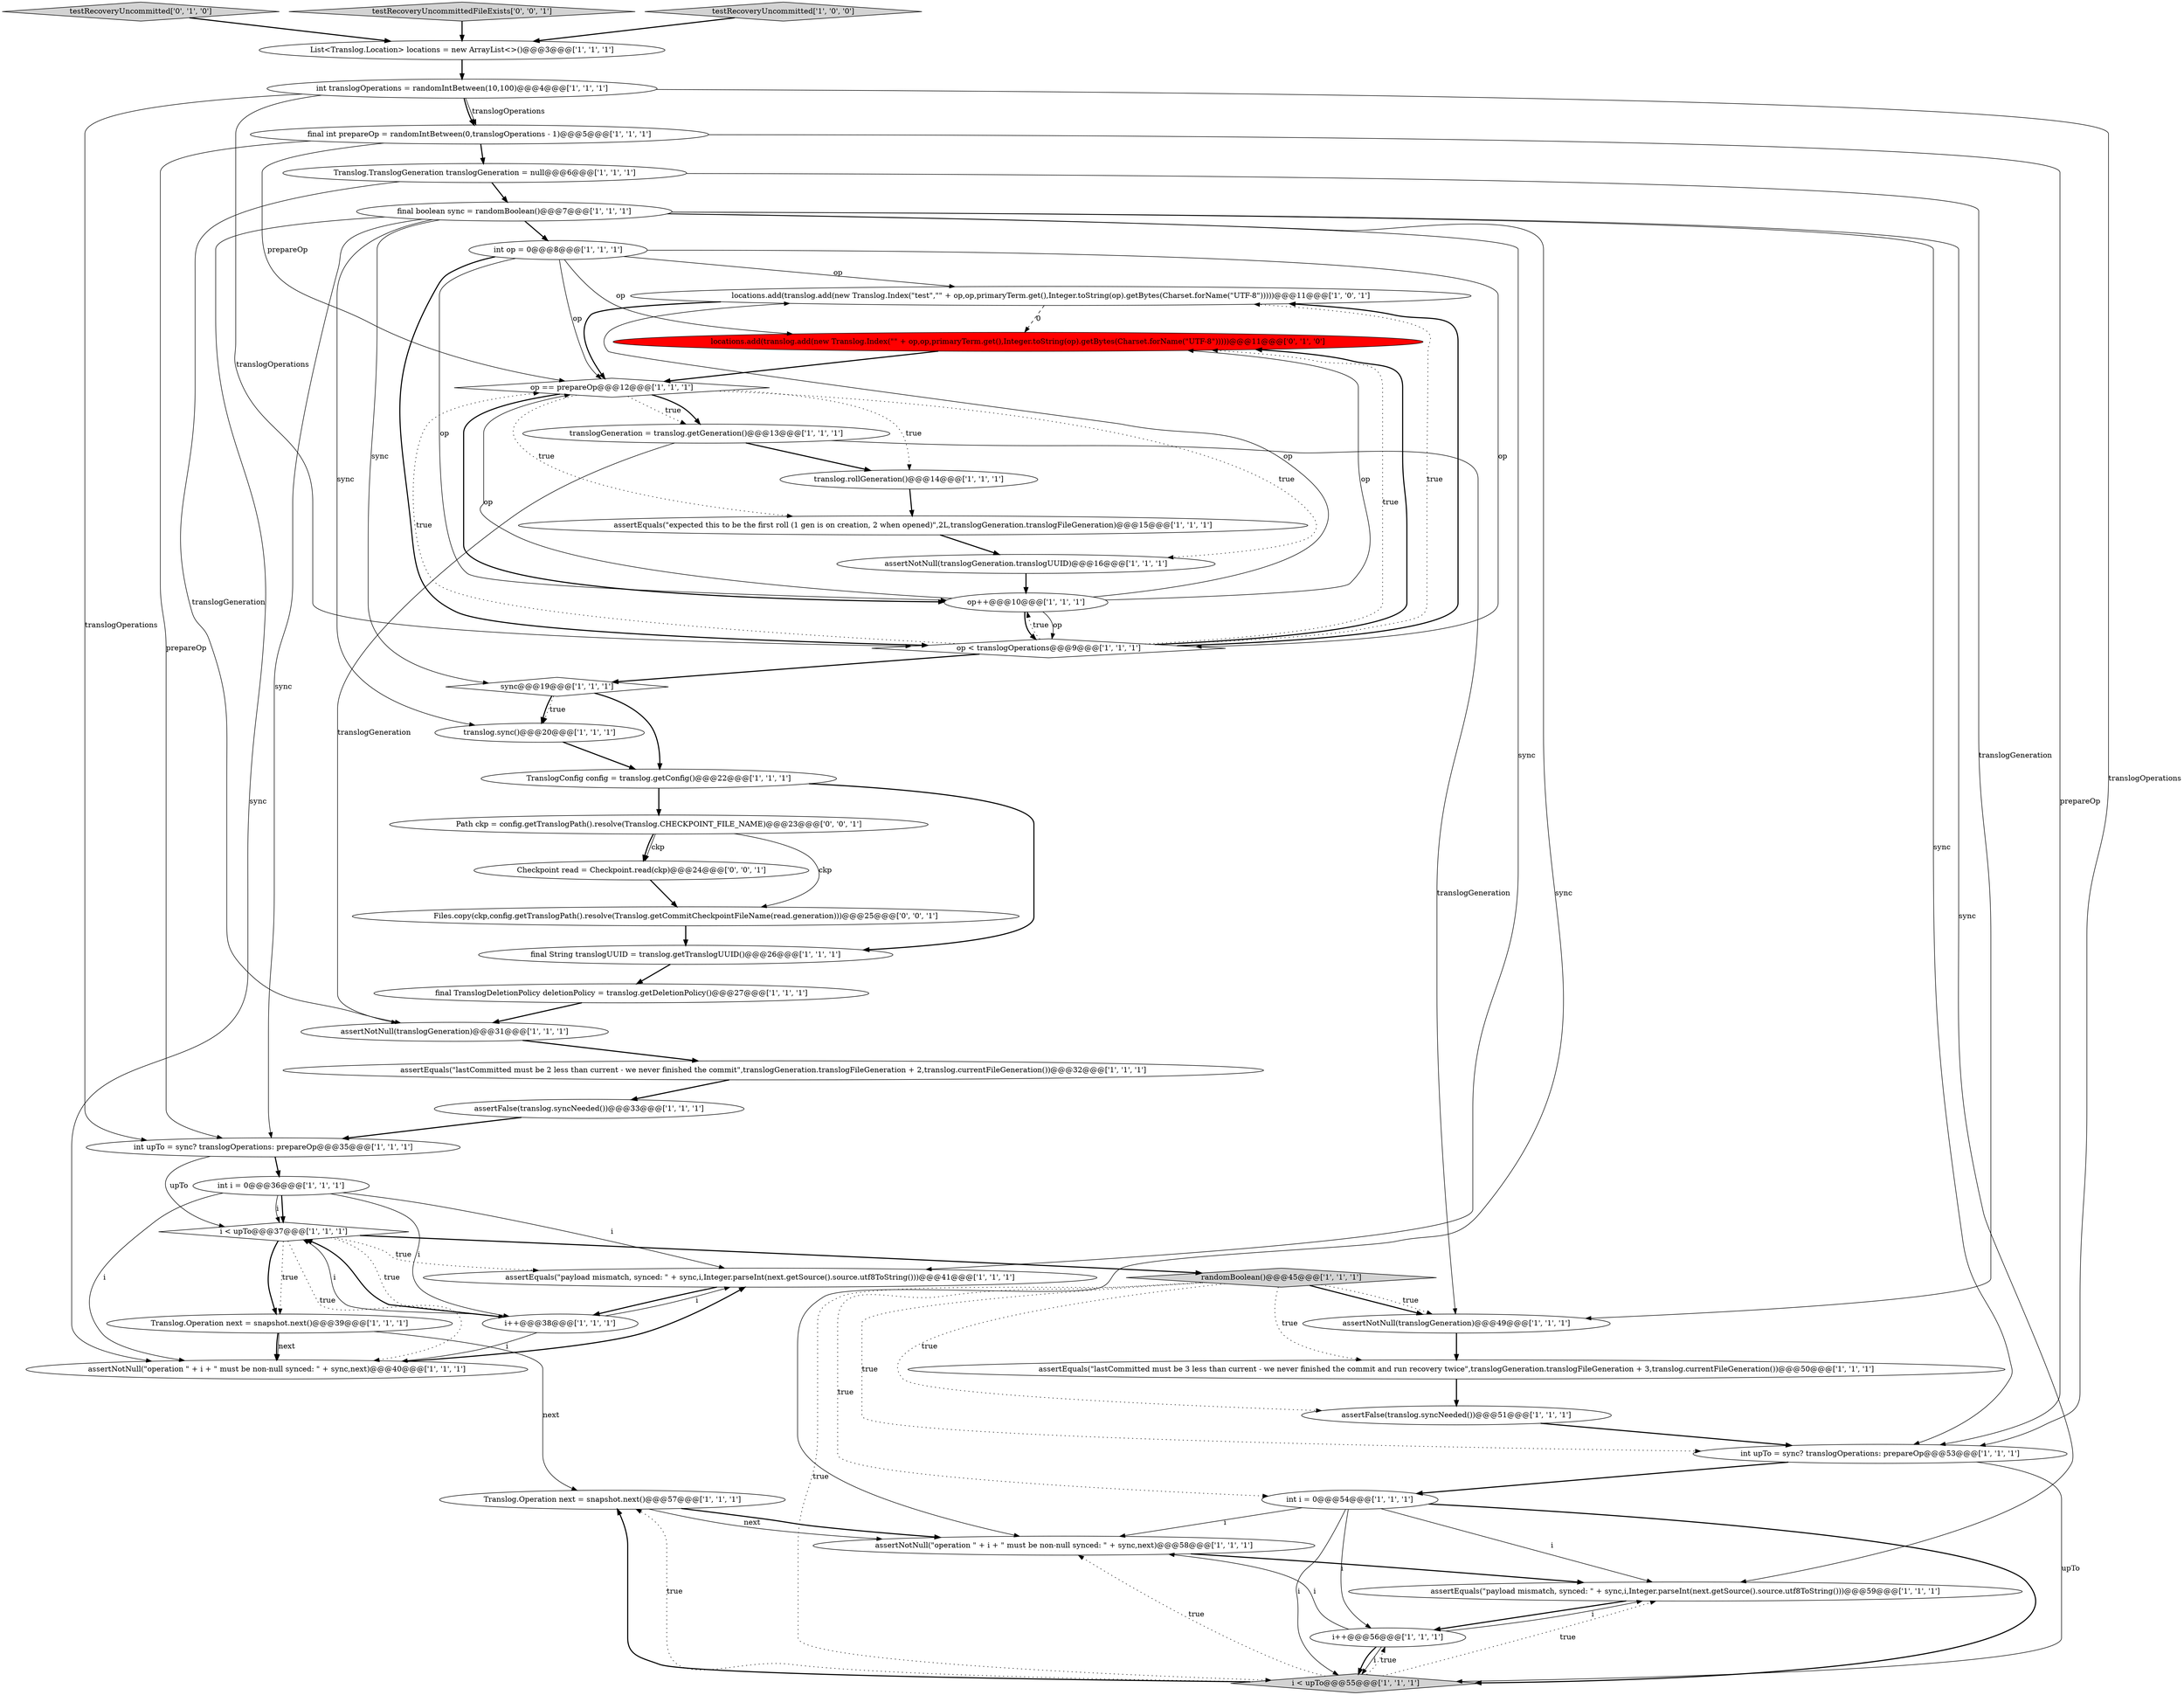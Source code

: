 digraph {
41 [style = filled, label = "testRecoveryUncommitted['0', '1', '0']", fillcolor = lightgray, shape = diamond image = "AAA0AAABBB2BBB"];
9 [style = filled, label = "Translog.Operation next = snapshot.next()@@@57@@@['1', '1', '1']", fillcolor = white, shape = ellipse image = "AAA0AAABBB1BBB"];
25 [style = filled, label = "i < upTo@@@37@@@['1', '1', '1']", fillcolor = white, shape = diamond image = "AAA0AAABBB1BBB"];
19 [style = filled, label = "translog.sync()@@@20@@@['1', '1', '1']", fillcolor = white, shape = ellipse image = "AAA0AAABBB1BBB"];
28 [style = filled, label = "assertEquals(\"payload mismatch, synced: \" + sync,i,Integer.parseInt(next.getSource().source.utf8ToString()))@@@59@@@['1', '1', '1']", fillcolor = white, shape = ellipse image = "AAA0AAABBB1BBB"];
30 [style = filled, label = "assertNotNull(translogGeneration)@@@49@@@['1', '1', '1']", fillcolor = white, shape = ellipse image = "AAA0AAABBB1BBB"];
44 [style = filled, label = "testRecoveryUncommittedFileExists['0', '0', '1']", fillcolor = lightgray, shape = diamond image = "AAA0AAABBB3BBB"];
23 [style = filled, label = "assertEquals(\"lastCommitted must be 3 less than current - we never finished the commit and run recovery twice\",translogGeneration.translogFileGeneration + 3,translog.currentFileGeneration())@@@50@@@['1', '1', '1']", fillcolor = white, shape = ellipse image = "AAA0AAABBB1BBB"];
18 [style = filled, label = "Translog.TranslogGeneration translogGeneration = null@@@6@@@['1', '1', '1']", fillcolor = white, shape = ellipse image = "AAA0AAABBB1BBB"];
1 [style = filled, label = "locations.add(translog.add(new Translog.Index(\"test\",\"\" + op,op,primaryTerm.get(),Integer.toString(op).getBytes(Charset.forName(\"UTF-8\")))))@@@11@@@['1', '0', '1']", fillcolor = white, shape = ellipse image = "AAA0AAABBB1BBB"];
14 [style = filled, label = "assertEquals(\"payload mismatch, synced: \" + sync,i,Integer.parseInt(next.getSource().source.utf8ToString()))@@@41@@@['1', '1', '1']", fillcolor = white, shape = ellipse image = "AAA0AAABBB1BBB"];
27 [style = filled, label = "assertFalse(translog.syncNeeded())@@@51@@@['1', '1', '1']", fillcolor = white, shape = ellipse image = "AAA0AAABBB1BBB"];
46 [style = filled, label = "Files.copy(ckp,config.getTranslogPath().resolve(Translog.getCommitCheckpointFileName(read.generation)))@@@25@@@['0', '0', '1']", fillcolor = white, shape = ellipse image = "AAA0AAABBB3BBB"];
34 [style = filled, label = "assertFalse(translog.syncNeeded())@@@33@@@['1', '1', '1']", fillcolor = white, shape = ellipse image = "AAA0AAABBB1BBB"];
16 [style = filled, label = "Translog.Operation next = snapshot.next()@@@39@@@['1', '1', '1']", fillcolor = white, shape = ellipse image = "AAA0AAABBB1BBB"];
17 [style = filled, label = "List<Translog.Location> locations = new ArrayList<>()@@@3@@@['1', '1', '1']", fillcolor = white, shape = ellipse image = "AAA0AAABBB1BBB"];
2 [style = filled, label = "assertEquals(\"lastCommitted must be 2 less than current - we never finished the commit\",translogGeneration.translogFileGeneration + 2,translog.currentFileGeneration())@@@32@@@['1', '1', '1']", fillcolor = white, shape = ellipse image = "AAA0AAABBB1BBB"];
42 [style = filled, label = "locations.add(translog.add(new Translog.Index(\"\" + op,op,primaryTerm.get(),Integer.toString(op).getBytes(Charset.forName(\"UTF-8\")))))@@@11@@@['0', '1', '0']", fillcolor = red, shape = ellipse image = "AAA1AAABBB2BBB"];
31 [style = filled, label = "assertNotNull(translogGeneration)@@@31@@@['1', '1', '1']", fillcolor = white, shape = ellipse image = "AAA0AAABBB1BBB"];
22 [style = filled, label = "i < upTo@@@55@@@['1', '1', '1']", fillcolor = lightgray, shape = diamond image = "AAA0AAABBB1BBB"];
21 [style = filled, label = "final TranslogDeletionPolicy deletionPolicy = translog.getDeletionPolicy()@@@27@@@['1', '1', '1']", fillcolor = white, shape = ellipse image = "AAA0AAABBB1BBB"];
36 [style = filled, label = "i++@@@56@@@['1', '1', '1']", fillcolor = white, shape = ellipse image = "AAA0AAABBB1BBB"];
20 [style = filled, label = "int upTo = sync? translogOperations: prepareOp@@@35@@@['1', '1', '1']", fillcolor = white, shape = ellipse image = "AAA0AAABBB1BBB"];
5 [style = filled, label = "int upTo = sync? translogOperations: prepareOp@@@53@@@['1', '1', '1']", fillcolor = white, shape = ellipse image = "AAA0AAABBB1BBB"];
12 [style = filled, label = "int i = 0@@@54@@@['1', '1', '1']", fillcolor = white, shape = ellipse image = "AAA0AAABBB1BBB"];
0 [style = filled, label = "assertNotNull(translogGeneration.translogUUID)@@@16@@@['1', '1', '1']", fillcolor = white, shape = ellipse image = "AAA0AAABBB1BBB"];
13 [style = filled, label = "sync@@@19@@@['1', '1', '1']", fillcolor = white, shape = diamond image = "AAA0AAABBB1BBB"];
37 [style = filled, label = "final boolean sync = randomBoolean()@@@7@@@['1', '1', '1']", fillcolor = white, shape = ellipse image = "AAA0AAABBB1BBB"];
24 [style = filled, label = "assertNotNull(\"operation \" + i + \" must be non-null synced: \" + sync,next)@@@58@@@['1', '1', '1']", fillcolor = white, shape = ellipse image = "AAA0AAABBB1BBB"];
40 [style = filled, label = "op++@@@10@@@['1', '1', '1']", fillcolor = white, shape = ellipse image = "AAA0AAABBB1BBB"];
8 [style = filled, label = "randomBoolean()@@@45@@@['1', '1', '1']", fillcolor = lightgray, shape = diamond image = "AAA0AAABBB1BBB"];
33 [style = filled, label = "translogGeneration = translog.getGeneration()@@@13@@@['1', '1', '1']", fillcolor = white, shape = ellipse image = "AAA0AAABBB1BBB"];
43 [style = filled, label = "Checkpoint read = Checkpoint.read(ckp)@@@24@@@['0', '0', '1']", fillcolor = white, shape = ellipse image = "AAA0AAABBB3BBB"];
32 [style = filled, label = "assertNotNull(\"operation \" + i + \" must be non-null synced: \" + sync,next)@@@40@@@['1', '1', '1']", fillcolor = white, shape = ellipse image = "AAA0AAABBB1BBB"];
7 [style = filled, label = "final String translogUUID = translog.getTranslogUUID()@@@26@@@['1', '1', '1']", fillcolor = white, shape = ellipse image = "AAA0AAABBB1BBB"];
38 [style = filled, label = "TranslogConfig config = translog.getConfig()@@@22@@@['1', '1', '1']", fillcolor = white, shape = ellipse image = "AAA0AAABBB1BBB"];
15 [style = filled, label = "int translogOperations = randomIntBetween(10,100)@@@4@@@['1', '1', '1']", fillcolor = white, shape = ellipse image = "AAA0AAABBB1BBB"];
10 [style = filled, label = "final int prepareOp = randomIntBetween(0,translogOperations - 1)@@@5@@@['1', '1', '1']", fillcolor = white, shape = ellipse image = "AAA0AAABBB1BBB"];
4 [style = filled, label = "int op = 0@@@8@@@['1', '1', '1']", fillcolor = white, shape = ellipse image = "AAA0AAABBB1BBB"];
26 [style = filled, label = "testRecoveryUncommitted['1', '0', '0']", fillcolor = lightgray, shape = diamond image = "AAA0AAABBB1BBB"];
45 [style = filled, label = "Path ckp = config.getTranslogPath().resolve(Translog.CHECKPOINT_FILE_NAME)@@@23@@@['0', '0', '1']", fillcolor = white, shape = ellipse image = "AAA0AAABBB3BBB"];
29 [style = filled, label = "int i = 0@@@36@@@['1', '1', '1']", fillcolor = white, shape = ellipse image = "AAA0AAABBB1BBB"];
6 [style = filled, label = "i++@@@38@@@['1', '1', '1']", fillcolor = white, shape = ellipse image = "AAA0AAABBB1BBB"];
35 [style = filled, label = "op < translogOperations@@@9@@@['1', '1', '1']", fillcolor = white, shape = diamond image = "AAA0AAABBB1BBB"];
39 [style = filled, label = "assertEquals(\"expected this to be the first roll (1 gen is on creation, 2 when opened)\",2L,translogGeneration.translogFileGeneration)@@@15@@@['1', '1', '1']", fillcolor = white, shape = ellipse image = "AAA0AAABBB1BBB"];
3 [style = filled, label = "op == prepareOp@@@12@@@['1', '1', '1']", fillcolor = white, shape = diamond image = "AAA0AAABBB1BBB"];
11 [style = filled, label = "translog.rollGeneration()@@@14@@@['1', '1', '1']", fillcolor = white, shape = ellipse image = "AAA0AAABBB1BBB"];
1->42 [style = dashed, label="0"];
8->30 [style = bold, label=""];
8->30 [style = dotted, label="true"];
15->10 [style = bold, label=""];
4->1 [style = solid, label="op"];
40->1 [style = solid, label="op"];
34->20 [style = bold, label=""];
45->43 [style = solid, label="ckp"];
20->25 [style = solid, label="upTo"];
3->33 [style = dotted, label="true"];
29->14 [style = solid, label="i"];
35->42 [style = dotted, label="true"];
45->46 [style = solid, label="ckp"];
12->28 [style = solid, label="i"];
37->13 [style = solid, label="sync"];
37->28 [style = solid, label="sync"];
35->1 [style = dotted, label="true"];
33->11 [style = bold, label=""];
21->31 [style = bold, label=""];
45->43 [style = bold, label=""];
10->3 [style = solid, label="prepareOp"];
38->7 [style = bold, label=""];
46->7 [style = bold, label=""];
3->0 [style = dotted, label="true"];
8->22 [style = dotted, label="true"];
42->3 [style = bold, label=""];
0->40 [style = bold, label=""];
27->5 [style = bold, label=""];
9->24 [style = bold, label=""];
12->22 [style = bold, label=""];
12->24 [style = solid, label="i"];
24->28 [style = bold, label=""];
25->32 [style = dotted, label="true"];
15->35 [style = solid, label="translogOperations"];
37->5 [style = solid, label="sync"];
28->36 [style = bold, label=""];
26->17 [style = bold, label=""];
22->9 [style = bold, label=""];
2->34 [style = bold, label=""];
13->19 [style = dotted, label="true"];
8->23 [style = dotted, label="true"];
31->2 [style = bold, label=""];
16->32 [style = bold, label=""];
38->45 [style = bold, label=""];
3->33 [style = bold, label=""];
22->24 [style = dotted, label="true"];
37->19 [style = solid, label="sync"];
44->17 [style = bold, label=""];
43->46 [style = bold, label=""];
37->14 [style = solid, label="sync"];
16->9 [style = solid, label="next"];
36->22 [style = solid, label="i"];
36->24 [style = solid, label="i"];
8->12 [style = dotted, label="true"];
17->15 [style = bold, label=""];
25->6 [style = dotted, label="true"];
4->40 [style = solid, label="op"];
37->24 [style = solid, label="sync"];
10->5 [style = solid, label="prepareOp"];
22->9 [style = dotted, label="true"];
19->38 [style = bold, label=""];
14->6 [style = bold, label=""];
18->37 [style = bold, label=""];
36->28 [style = solid, label="i"];
10->18 [style = bold, label=""];
40->35 [style = solid, label="op"];
4->42 [style = solid, label="op"];
4->3 [style = solid, label="op"];
35->40 [style = dotted, label="true"];
40->35 [style = bold, label=""];
35->42 [style = bold, label=""];
1->3 [style = bold, label=""];
9->24 [style = solid, label="next"];
32->14 [style = bold, label=""];
40->3 [style = solid, label="op"];
25->16 [style = bold, label=""];
37->20 [style = solid, label="sync"];
33->30 [style = solid, label="translogGeneration"];
13->19 [style = bold, label=""];
35->1 [style = bold, label=""];
22->36 [style = dotted, label="true"];
6->32 [style = solid, label="i"];
12->36 [style = solid, label="i"];
15->10 [style = solid, label="translogOperations"];
15->20 [style = solid, label="translogOperations"];
6->14 [style = solid, label="i"];
25->16 [style = dotted, label="true"];
40->42 [style = solid, label="op"];
18->31 [style = solid, label="translogGeneration"];
3->11 [style = dotted, label="true"];
4->35 [style = bold, label=""];
5->22 [style = solid, label="upTo"];
10->20 [style = solid, label="prepareOp"];
18->30 [style = solid, label="translogGeneration"];
23->27 [style = bold, label=""];
16->32 [style = solid, label="next"];
3->40 [style = bold, label=""];
20->29 [style = bold, label=""];
29->32 [style = solid, label="i"];
35->3 [style = dotted, label="true"];
12->22 [style = solid, label="i"];
30->23 [style = bold, label=""];
29->25 [style = solid, label="i"];
15->5 [style = solid, label="translogOperations"];
22->28 [style = dotted, label="true"];
29->25 [style = bold, label=""];
37->32 [style = solid, label="sync"];
25->14 [style = dotted, label="true"];
37->4 [style = bold, label=""];
29->6 [style = solid, label="i"];
41->17 [style = bold, label=""];
39->0 [style = bold, label=""];
6->25 [style = solid, label="i"];
5->12 [style = bold, label=""];
8->5 [style = dotted, label="true"];
3->39 [style = dotted, label="true"];
11->39 [style = bold, label=""];
7->21 [style = bold, label=""];
13->38 [style = bold, label=""];
25->8 [style = bold, label=""];
8->27 [style = dotted, label="true"];
35->13 [style = bold, label=""];
33->31 [style = solid, label="translogGeneration"];
6->25 [style = bold, label=""];
4->35 [style = solid, label="op"];
36->22 [style = bold, label=""];
}
